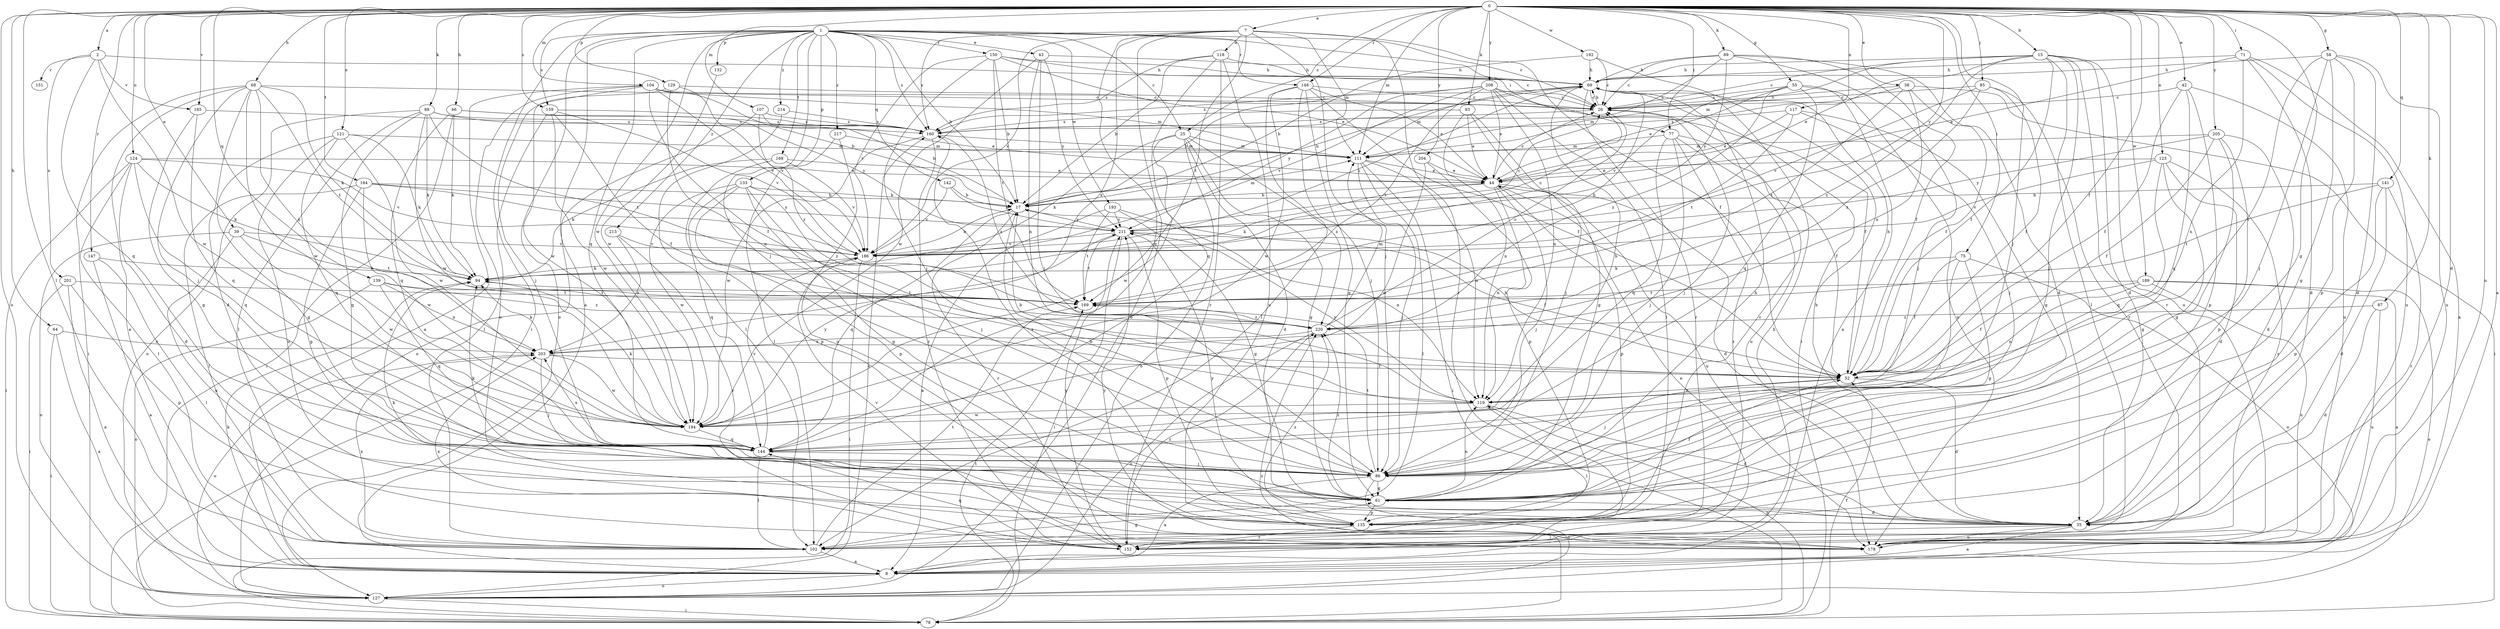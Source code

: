 strict digraph  {
0;
1;
2;
7;
8;
15;
17;
25;
26;
35;
38;
39;
42;
43;
44;
52;
55;
58;
61;
64;
66;
68;
69;
71;
75;
77;
78;
85;
86;
87;
88;
89;
93;
94;
102;
104;
107;
111;
117;
118;
119;
121;
123;
124;
127;
129;
132;
133;
135;
139;
141;
142;
144;
147;
148;
150;
151;
152;
159;
160;
164;
168;
169;
178;
185;
186;
189;
192;
193;
194;
201;
203;
204;
205;
208;
211;
213;
214;
217;
220;
0 -> 2  [label=a];
0 -> 7  [label=a];
0 -> 8  [label=a];
0 -> 15  [label=b];
0 -> 25  [label=c];
0 -> 35  [label=d];
0 -> 38  [label=e];
0 -> 39  [label=e];
0 -> 42  [label=e];
0 -> 52  [label=f];
0 -> 55  [label=g];
0 -> 58  [label=g];
0 -> 61  [label=g];
0 -> 64  [label=h];
0 -> 66  [label=h];
0 -> 68  [label=h];
0 -> 71  [label=i];
0 -> 75  [label=i];
0 -> 77  [label=i];
0 -> 85  [label=j];
0 -> 86  [label=j];
0 -> 87  [label=k];
0 -> 88  [label=k];
0 -> 89  [label=k];
0 -> 93  [label=k];
0 -> 102  [label=l];
0 -> 104  [label=m];
0 -> 107  [label=m];
0 -> 111  [label=m];
0 -> 117  [label=n];
0 -> 121  [label=o];
0 -> 123  [label=o];
0 -> 124  [label=o];
0 -> 127  [label=o];
0 -> 129  [label=p];
0 -> 139  [label=q];
0 -> 141  [label=q];
0 -> 147  [label=r];
0 -> 148  [label=r];
0 -> 159  [label=s];
0 -> 164  [label=t];
0 -> 178  [label=u];
0 -> 185  [label=v];
0 -> 189  [label=w];
0 -> 192  [label=w];
0 -> 204  [label=y];
0 -> 205  [label=y];
0 -> 208  [label=y];
0 -> 211  [label=y];
1 -> 8  [label=a];
1 -> 17  [label=b];
1 -> 25  [label=c];
1 -> 26  [label=c];
1 -> 43  [label=e];
1 -> 77  [label=i];
1 -> 78  [label=i];
1 -> 86  [label=j];
1 -> 127  [label=o];
1 -> 132  [label=p];
1 -> 133  [label=p];
1 -> 142  [label=q];
1 -> 144  [label=q];
1 -> 148  [label=r];
1 -> 150  [label=r];
1 -> 159  [label=s];
1 -> 160  [label=s];
1 -> 168  [label=t];
1 -> 193  [label=w];
1 -> 194  [label=w];
1 -> 213  [label=z];
1 -> 214  [label=z];
1 -> 217  [label=z];
2 -> 69  [label=h];
2 -> 144  [label=q];
2 -> 151  [label=r];
2 -> 185  [label=v];
2 -> 194  [label=w];
2 -> 201  [label=x];
7 -> 52  [label=f];
7 -> 86  [label=j];
7 -> 111  [label=m];
7 -> 118  [label=n];
7 -> 127  [label=o];
7 -> 144  [label=q];
7 -> 152  [label=r];
7 -> 160  [label=s];
7 -> 169  [label=t];
7 -> 186  [label=v];
7 -> 203  [label=x];
8 -> 44  [label=e];
8 -> 69  [label=h];
8 -> 94  [label=k];
8 -> 127  [label=o];
15 -> 26  [label=c];
15 -> 35  [label=d];
15 -> 44  [label=e];
15 -> 52  [label=f];
15 -> 69  [label=h];
15 -> 86  [label=j];
15 -> 102  [label=l];
15 -> 111  [label=m];
15 -> 152  [label=r];
15 -> 178  [label=u];
15 -> 220  [label=z];
17 -> 69  [label=h];
17 -> 111  [label=m];
17 -> 144  [label=q];
17 -> 152  [label=r];
17 -> 211  [label=y];
25 -> 35  [label=d];
25 -> 61  [label=g];
25 -> 94  [label=k];
25 -> 111  [label=m];
25 -> 127  [label=o];
25 -> 194  [label=w];
25 -> 220  [label=z];
26 -> 69  [label=h];
26 -> 86  [label=j];
26 -> 160  [label=s];
35 -> 8  [label=a];
35 -> 69  [label=h];
35 -> 102  [label=l];
35 -> 178  [label=u];
35 -> 211  [label=y];
38 -> 26  [label=c];
38 -> 52  [label=f];
38 -> 78  [label=i];
38 -> 111  [label=m];
38 -> 169  [label=t];
38 -> 203  [label=x];
39 -> 127  [label=o];
39 -> 169  [label=t];
39 -> 178  [label=u];
39 -> 186  [label=v];
39 -> 194  [label=w];
42 -> 26  [label=c];
42 -> 52  [label=f];
42 -> 135  [label=p];
42 -> 144  [label=q];
42 -> 178  [label=u];
43 -> 69  [label=h];
43 -> 86  [label=j];
43 -> 119  [label=n];
43 -> 194  [label=w];
43 -> 211  [label=y];
44 -> 17  [label=b];
44 -> 26  [label=c];
44 -> 35  [label=d];
44 -> 86  [label=j];
44 -> 94  [label=k];
44 -> 119  [label=n];
44 -> 135  [label=p];
44 -> 178  [label=u];
52 -> 17  [label=b];
52 -> 35  [label=d];
52 -> 69  [label=h];
52 -> 86  [label=j];
52 -> 119  [label=n];
55 -> 8  [label=a];
55 -> 26  [label=c];
55 -> 44  [label=e];
55 -> 144  [label=q];
55 -> 178  [label=u];
55 -> 186  [label=v];
55 -> 220  [label=z];
58 -> 35  [label=d];
58 -> 52  [label=f];
58 -> 61  [label=g];
58 -> 69  [label=h];
58 -> 86  [label=j];
58 -> 135  [label=p];
58 -> 178  [label=u];
61 -> 35  [label=d];
61 -> 52  [label=f];
61 -> 69  [label=h];
61 -> 119  [label=n];
61 -> 135  [label=p];
61 -> 220  [label=z];
64 -> 8  [label=a];
64 -> 78  [label=i];
64 -> 203  [label=x];
66 -> 78  [label=i];
66 -> 94  [label=k];
66 -> 144  [label=q];
66 -> 160  [label=s];
66 -> 211  [label=y];
68 -> 8  [label=a];
68 -> 26  [label=c];
68 -> 35  [label=d];
68 -> 78  [label=i];
68 -> 86  [label=j];
68 -> 94  [label=k];
68 -> 169  [label=t];
68 -> 194  [label=w];
68 -> 203  [label=x];
69 -> 26  [label=c];
69 -> 111  [label=m];
69 -> 152  [label=r];
69 -> 160  [label=s];
71 -> 8  [label=a];
71 -> 35  [label=d];
71 -> 44  [label=e];
71 -> 69  [label=h];
71 -> 119  [label=n];
71 -> 178  [label=u];
75 -> 52  [label=f];
75 -> 61  [label=g];
75 -> 86  [label=j];
75 -> 94  [label=k];
75 -> 127  [label=o];
77 -> 52  [label=f];
77 -> 86  [label=j];
77 -> 111  [label=m];
77 -> 144  [label=q];
77 -> 152  [label=r];
77 -> 178  [label=u];
78 -> 52  [label=f];
78 -> 119  [label=n];
78 -> 169  [label=t];
78 -> 220  [label=z];
85 -> 26  [label=c];
85 -> 52  [label=f];
85 -> 152  [label=r];
85 -> 186  [label=v];
85 -> 220  [label=z];
86 -> 8  [label=a];
86 -> 17  [label=b];
86 -> 61  [label=g];
86 -> 94  [label=k];
86 -> 127  [label=o];
86 -> 169  [label=t];
87 -> 35  [label=d];
87 -> 178  [label=u];
87 -> 220  [label=z];
88 -> 44  [label=e];
88 -> 61  [label=g];
88 -> 94  [label=k];
88 -> 102  [label=l];
88 -> 127  [label=o];
88 -> 160  [label=s];
88 -> 169  [label=t];
88 -> 194  [label=w];
89 -> 26  [label=c];
89 -> 35  [label=d];
89 -> 52  [label=f];
89 -> 69  [label=h];
89 -> 86  [label=j];
89 -> 160  [label=s];
89 -> 211  [label=y];
93 -> 44  [label=e];
93 -> 61  [label=g];
93 -> 86  [label=j];
93 -> 119  [label=n];
93 -> 160  [label=s];
94 -> 169  [label=t];
102 -> 8  [label=a];
102 -> 61  [label=g];
102 -> 169  [label=t];
102 -> 203  [label=x];
104 -> 8  [label=a];
104 -> 17  [label=b];
104 -> 26  [label=c];
104 -> 52  [label=f];
104 -> 111  [label=m];
104 -> 178  [label=u];
104 -> 186  [label=v];
104 -> 194  [label=w];
107 -> 17  [label=b];
107 -> 127  [label=o];
107 -> 160  [label=s];
107 -> 220  [label=z];
111 -> 44  [label=e];
111 -> 78  [label=i];
111 -> 86  [label=j];
111 -> 102  [label=l];
111 -> 119  [label=n];
117 -> 44  [label=e];
117 -> 61  [label=g];
117 -> 86  [label=j];
117 -> 160  [label=s];
117 -> 169  [label=t];
118 -> 17  [label=b];
118 -> 69  [label=h];
118 -> 144  [label=q];
118 -> 152  [label=r];
118 -> 160  [label=s];
118 -> 178  [label=u];
119 -> 17  [label=b];
119 -> 35  [label=d];
119 -> 102  [label=l];
119 -> 194  [label=w];
119 -> 211  [label=y];
121 -> 61  [label=g];
121 -> 94  [label=k];
121 -> 111  [label=m];
121 -> 144  [label=q];
121 -> 178  [label=u];
121 -> 194  [label=w];
123 -> 35  [label=d];
123 -> 44  [label=e];
123 -> 61  [label=g];
123 -> 144  [label=q];
123 -> 152  [label=r];
123 -> 186  [label=v];
124 -> 35  [label=d];
124 -> 44  [label=e];
124 -> 78  [label=i];
124 -> 94  [label=k];
124 -> 102  [label=l];
124 -> 144  [label=q];
124 -> 186  [label=v];
127 -> 78  [label=i];
127 -> 160  [label=s];
129 -> 26  [label=c];
129 -> 86  [label=j];
129 -> 119  [label=n];
129 -> 186  [label=v];
132 -> 194  [label=w];
133 -> 17  [label=b];
133 -> 61  [label=g];
133 -> 86  [label=j];
133 -> 135  [label=p];
133 -> 144  [label=q];
133 -> 194  [label=w];
133 -> 220  [label=z];
135 -> 26  [label=c];
135 -> 94  [label=k];
135 -> 152  [label=r];
135 -> 160  [label=s];
135 -> 220  [label=z];
139 -> 127  [label=o];
139 -> 144  [label=q];
139 -> 169  [label=t];
139 -> 203  [label=x];
139 -> 220  [label=z];
141 -> 17  [label=b];
141 -> 35  [label=d];
141 -> 135  [label=p];
141 -> 152  [label=r];
141 -> 169  [label=t];
142 -> 17  [label=b];
142 -> 186  [label=v];
142 -> 211  [label=y];
144 -> 86  [label=j];
144 -> 102  [label=l];
144 -> 186  [label=v];
144 -> 203  [label=x];
147 -> 8  [label=a];
147 -> 94  [label=k];
147 -> 102  [label=l];
148 -> 26  [label=c];
148 -> 44  [label=e];
148 -> 52  [label=f];
148 -> 61  [label=g];
148 -> 86  [label=j];
148 -> 102  [label=l];
148 -> 194  [label=w];
150 -> 17  [label=b];
150 -> 26  [label=c];
150 -> 44  [label=e];
150 -> 69  [label=h];
150 -> 86  [label=j];
150 -> 169  [label=t];
150 -> 186  [label=v];
152 -> 144  [label=q];
152 -> 186  [label=v];
152 -> 203  [label=x];
152 -> 211  [label=y];
152 -> 220  [label=z];
159 -> 52  [label=f];
159 -> 102  [label=l];
159 -> 160  [label=s];
159 -> 186  [label=v];
159 -> 194  [label=w];
160 -> 111  [label=m];
160 -> 152  [label=r];
160 -> 194  [label=w];
160 -> 220  [label=z];
164 -> 17  [label=b];
164 -> 61  [label=g];
164 -> 102  [label=l];
164 -> 186  [label=v];
164 -> 194  [label=w];
164 -> 211  [label=y];
168 -> 44  [label=e];
168 -> 94  [label=k];
168 -> 135  [label=p];
168 -> 186  [label=v];
169 -> 69  [label=h];
169 -> 220  [label=z];
178 -> 211  [label=y];
185 -> 61  [label=g];
185 -> 144  [label=q];
185 -> 160  [label=s];
186 -> 17  [label=b];
186 -> 26  [label=c];
186 -> 69  [label=h];
186 -> 78  [label=i];
186 -> 94  [label=k];
189 -> 8  [label=a];
189 -> 52  [label=f];
189 -> 119  [label=n];
189 -> 127  [label=o];
189 -> 169  [label=t];
189 -> 178  [label=u];
192 -> 17  [label=b];
192 -> 26  [label=c];
192 -> 69  [label=h];
192 -> 78  [label=i];
193 -> 8  [label=a];
193 -> 61  [label=g];
193 -> 119  [label=n];
193 -> 169  [label=t];
193 -> 211  [label=y];
194 -> 69  [label=h];
194 -> 94  [label=k];
194 -> 144  [label=q];
194 -> 211  [label=y];
201 -> 8  [label=a];
201 -> 78  [label=i];
201 -> 135  [label=p];
201 -> 169  [label=t];
203 -> 52  [label=f];
203 -> 86  [label=j];
203 -> 94  [label=k];
203 -> 127  [label=o];
203 -> 194  [label=w];
204 -> 44  [label=e];
204 -> 135  [label=p];
204 -> 194  [label=w];
205 -> 35  [label=d];
205 -> 52  [label=f];
205 -> 61  [label=g];
205 -> 111  [label=m];
205 -> 135  [label=p];
205 -> 211  [label=y];
208 -> 17  [label=b];
208 -> 26  [label=c];
208 -> 44  [label=e];
208 -> 52  [label=f];
208 -> 102  [label=l];
208 -> 119  [label=n];
208 -> 169  [label=t];
208 -> 186  [label=v];
208 -> 211  [label=y];
211 -> 26  [label=c];
211 -> 52  [label=f];
211 -> 78  [label=i];
211 -> 135  [label=p];
211 -> 169  [label=t];
211 -> 186  [label=v];
213 -> 152  [label=r];
213 -> 186  [label=v];
213 -> 203  [label=x];
214 -> 102  [label=l];
214 -> 160  [label=s];
217 -> 102  [label=l];
217 -> 111  [label=m];
217 -> 178  [label=u];
220 -> 26  [label=c];
220 -> 111  [label=m];
220 -> 127  [label=o];
220 -> 203  [label=x];
}

